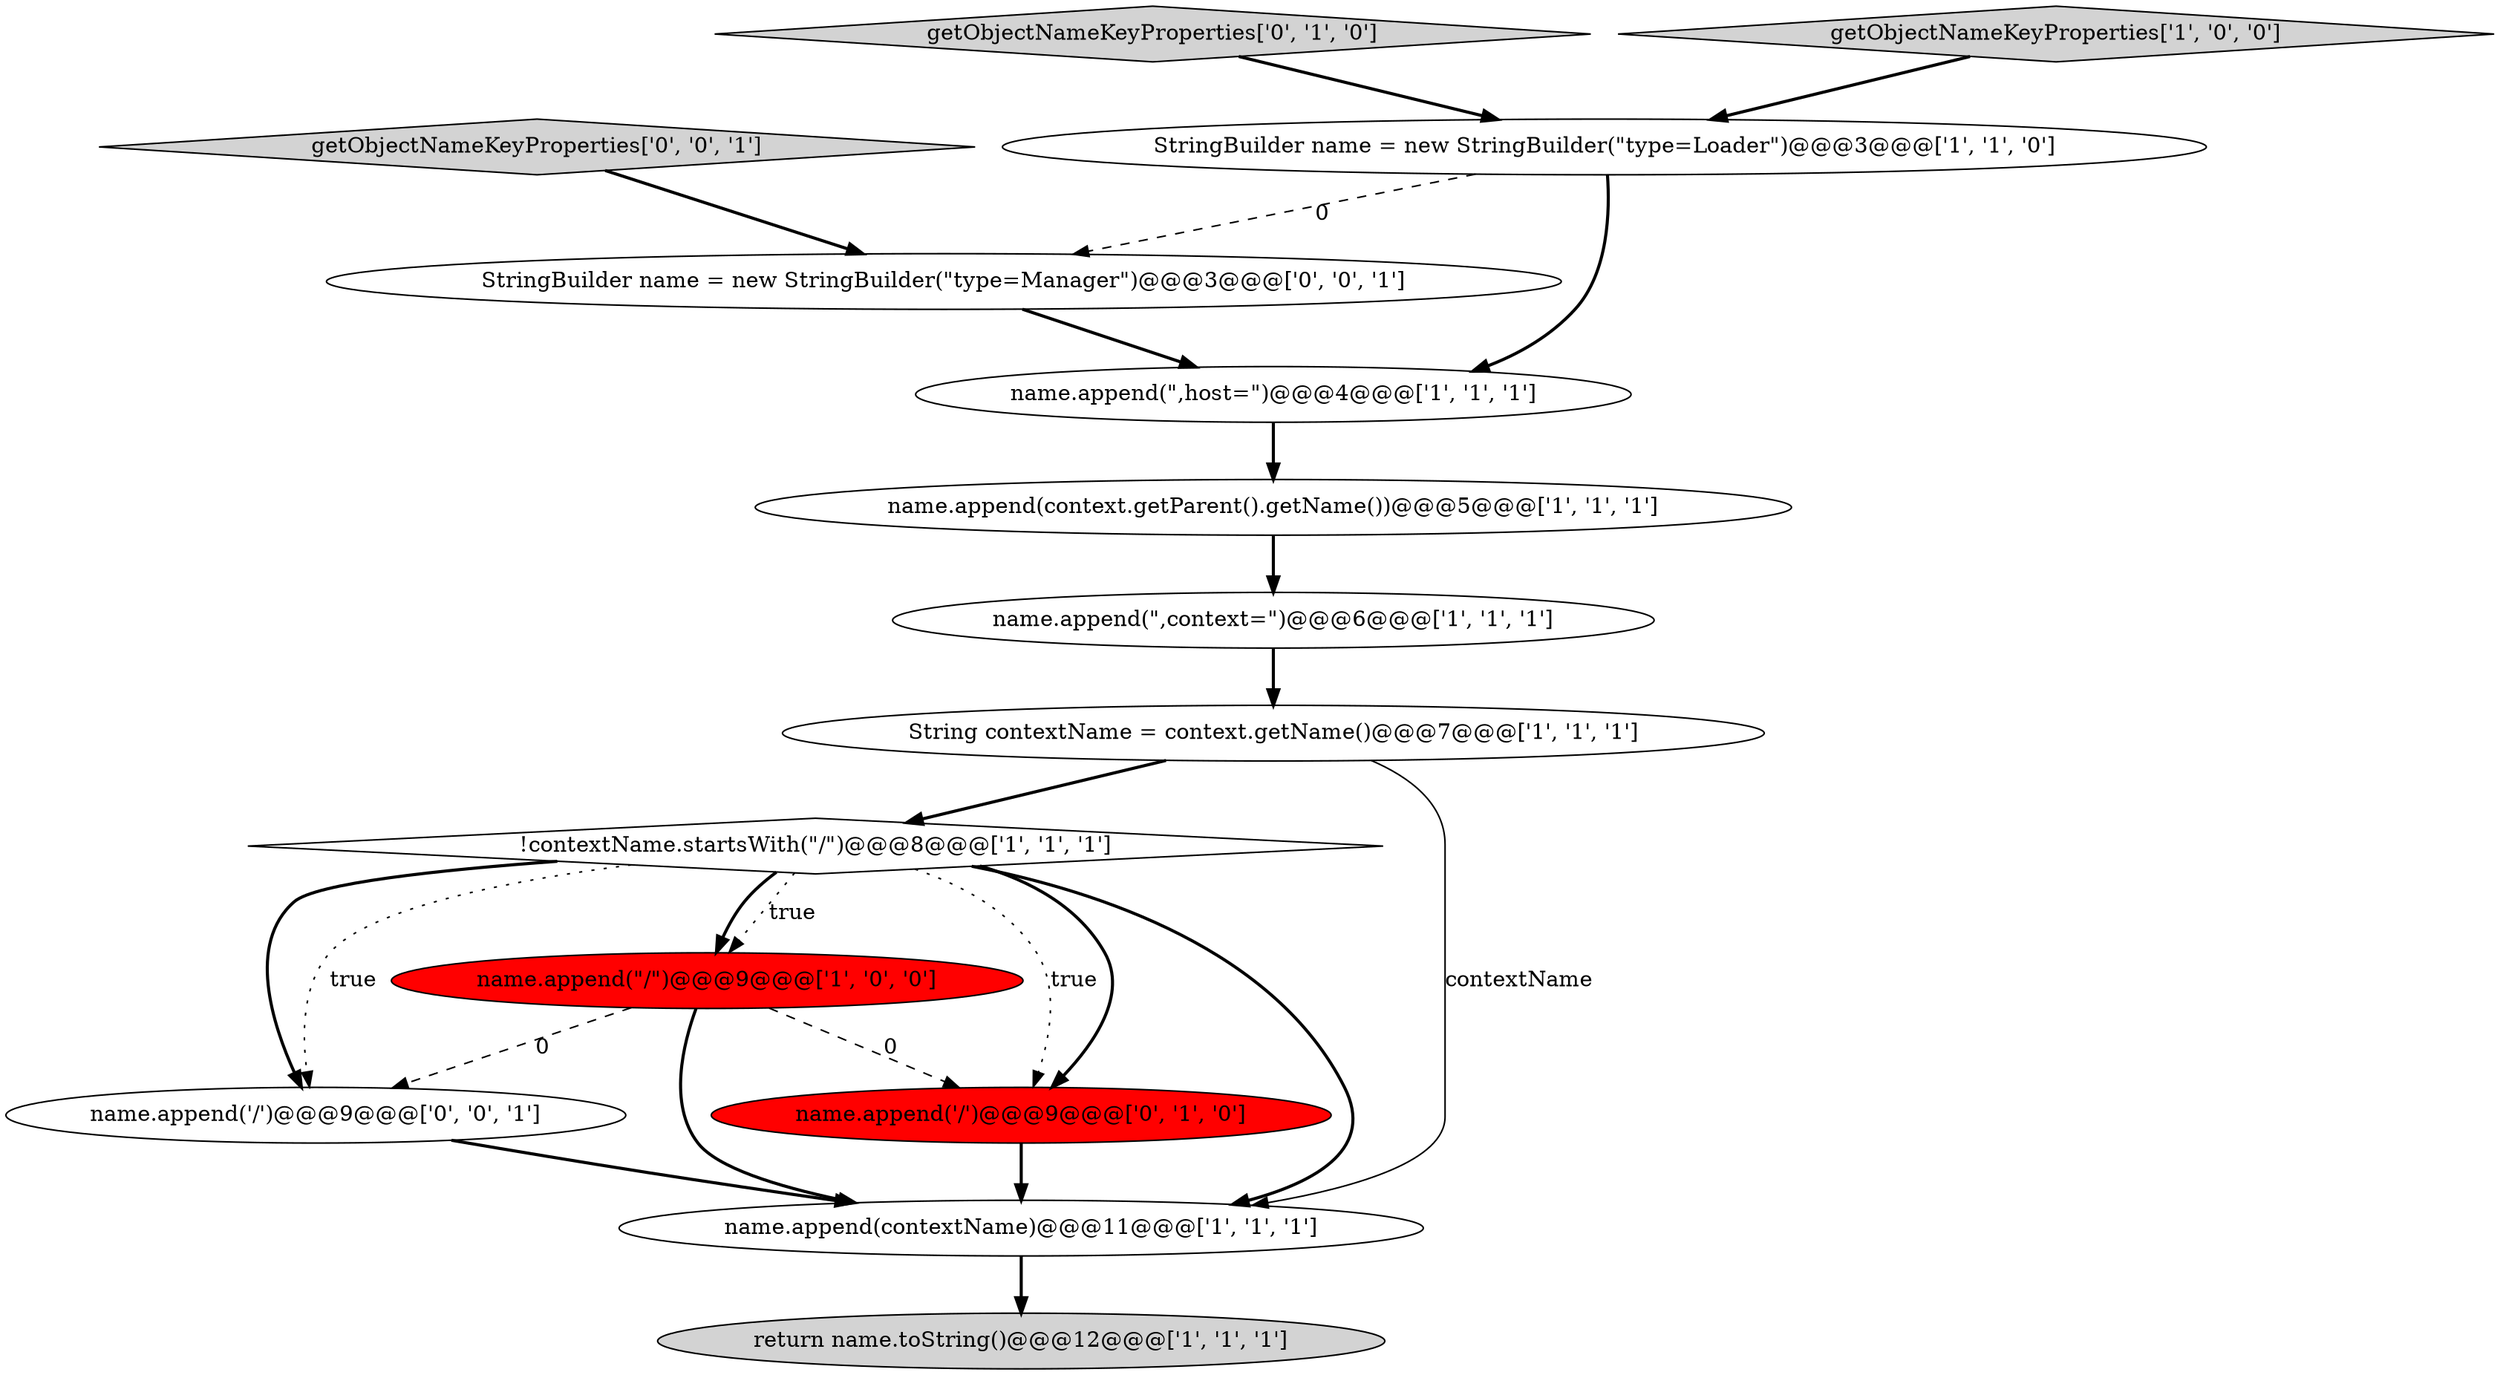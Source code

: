 digraph {
6 [style = filled, label = "String contextName = context.getName()@@@7@@@['1', '1', '1']", fillcolor = white, shape = ellipse image = "AAA0AAABBB1BBB"];
14 [style = filled, label = "name.append('/')@@@9@@@['0', '0', '1']", fillcolor = white, shape = ellipse image = "AAA0AAABBB3BBB"];
10 [style = filled, label = "getObjectNameKeyProperties['0', '1', '0']", fillcolor = lightgray, shape = diamond image = "AAA0AAABBB2BBB"];
5 [style = filled, label = "getObjectNameKeyProperties['1', '0', '0']", fillcolor = lightgray, shape = diamond image = "AAA0AAABBB1BBB"];
8 [style = filled, label = "name.append(\",host=\")@@@4@@@['1', '1', '1']", fillcolor = white, shape = ellipse image = "AAA0AAABBB1BBB"];
9 [style = filled, label = "name.append(\",context=\")@@@6@@@['1', '1', '1']", fillcolor = white, shape = ellipse image = "AAA0AAABBB1BBB"];
4 [style = filled, label = "name.append(\"/\")@@@9@@@['1', '0', '0']", fillcolor = red, shape = ellipse image = "AAA1AAABBB1BBB"];
12 [style = filled, label = "getObjectNameKeyProperties['0', '0', '1']", fillcolor = lightgray, shape = diamond image = "AAA0AAABBB3BBB"];
13 [style = filled, label = "StringBuilder name = new StringBuilder(\"type=Manager\")@@@3@@@['0', '0', '1']", fillcolor = white, shape = ellipse image = "AAA0AAABBB3BBB"];
11 [style = filled, label = "name.append('/')@@@9@@@['0', '1', '0']", fillcolor = red, shape = ellipse image = "AAA1AAABBB2BBB"];
3 [style = filled, label = "return name.toString()@@@12@@@['1', '1', '1']", fillcolor = lightgray, shape = ellipse image = "AAA0AAABBB1BBB"];
0 [style = filled, label = "StringBuilder name = new StringBuilder(\"type=Loader\")@@@3@@@['1', '1', '0']", fillcolor = white, shape = ellipse image = "AAA0AAABBB1BBB"];
2 [style = filled, label = "!contextName.startsWith(\"/\")@@@8@@@['1', '1', '1']", fillcolor = white, shape = diamond image = "AAA0AAABBB1BBB"];
7 [style = filled, label = "name.append(contextName)@@@11@@@['1', '1', '1']", fillcolor = white, shape = ellipse image = "AAA0AAABBB1BBB"];
1 [style = filled, label = "name.append(context.getParent().getName())@@@5@@@['1', '1', '1']", fillcolor = white, shape = ellipse image = "AAA0AAABBB1BBB"];
2->4 [style = bold, label=""];
7->3 [style = bold, label=""];
4->7 [style = bold, label=""];
1->9 [style = bold, label=""];
9->6 [style = bold, label=""];
14->7 [style = bold, label=""];
2->11 [style = dotted, label="true"];
6->2 [style = bold, label=""];
8->1 [style = bold, label=""];
12->13 [style = bold, label=""];
5->0 [style = bold, label=""];
10->0 [style = bold, label=""];
2->14 [style = bold, label=""];
2->4 [style = dotted, label="true"];
0->8 [style = bold, label=""];
0->13 [style = dashed, label="0"];
2->14 [style = dotted, label="true"];
4->14 [style = dashed, label="0"];
6->7 [style = solid, label="contextName"];
2->7 [style = bold, label=""];
4->11 [style = dashed, label="0"];
13->8 [style = bold, label=""];
2->11 [style = bold, label=""];
11->7 [style = bold, label=""];
}
